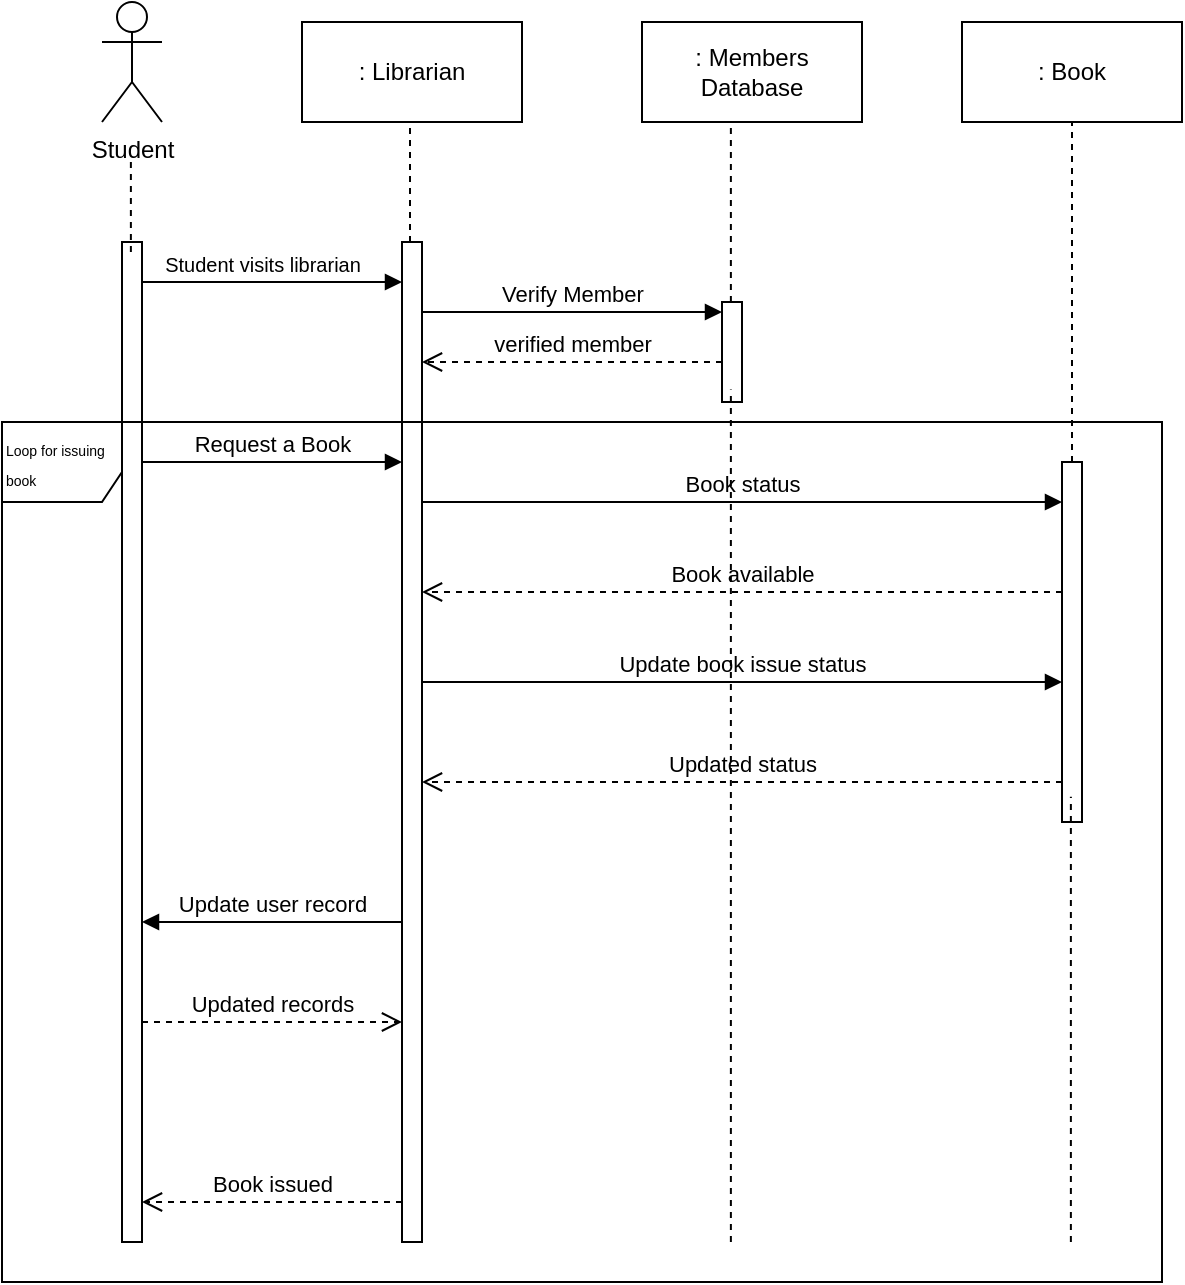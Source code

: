 <mxfile version="21.7.5" type="device">
  <diagram name="Page-1" id="R8_iGhzYOVFiSLCLDuhY">
    <mxGraphModel dx="875" dy="493" grid="1" gridSize="10" guides="1" tooltips="1" connect="1" arrows="1" fold="1" page="1" pageScale="1" pageWidth="827" pageHeight="1169" math="0" shadow="0">
      <root>
        <mxCell id="0" />
        <mxCell id="1" parent="0" />
        <mxCell id="A-GU6d92AwuaWkTOn94T-126" value="Student" style="shape=umlActor;verticalLabelPosition=bottom;verticalAlign=top;html=1;" parent="1" vertex="1">
          <mxGeometry x="60" y="160" width="30" height="60" as="geometry" />
        </mxCell>
        <mxCell id="A-GU6d92AwuaWkTOn94T-128" value="" style="html=1;points=[[0,0,0,0,5],[0,1,0,0,-5],[1,0,0,0,5],[1,1,0,0,-5]];perimeter=orthogonalPerimeter;outlineConnect=0;targetShapes=umlLifeline;portConstraint=eastwest;newEdgeStyle={&quot;curved&quot;:0,&quot;rounded&quot;:0};" parent="1" vertex="1">
          <mxGeometry x="70" y="280" width="10" height="500" as="geometry" />
        </mxCell>
        <mxCell id="A-GU6d92AwuaWkTOn94T-129" value=": Librarian" style="html=1;whiteSpace=wrap;" parent="1" vertex="1">
          <mxGeometry x="160" y="170" width="110" height="50" as="geometry" />
        </mxCell>
        <mxCell id="A-GU6d92AwuaWkTOn94T-130" value=": Members Database" style="html=1;whiteSpace=wrap;" parent="1" vertex="1">
          <mxGeometry x="330" y="170" width="110" height="50" as="geometry" />
        </mxCell>
        <mxCell id="A-GU6d92AwuaWkTOn94T-131" value=": Book" style="html=1;whiteSpace=wrap;" parent="1" vertex="1">
          <mxGeometry x="490" y="170" width="110" height="50" as="geometry" />
        </mxCell>
        <mxCell id="A-GU6d92AwuaWkTOn94T-132" value="" style="html=1;points=[[0,0,0,0,5],[0,1,0,0,-5],[1,0,0,0,5],[1,1,0,0,-5]];perimeter=orthogonalPerimeter;outlineConnect=0;targetShapes=umlLifeline;portConstraint=eastwest;newEdgeStyle={&quot;curved&quot;:0,&quot;rounded&quot;:0};" parent="1" vertex="1">
          <mxGeometry x="210" y="280" width="10" height="500" as="geometry" />
        </mxCell>
        <mxCell id="A-GU6d92AwuaWkTOn94T-133" value="Request a Book" style="html=1;verticalAlign=bottom;endArrow=block;curved=0;rounded=0;entryX=0;entryY=0;entryDx=0;entryDy=5;" parent="1" edge="1">
          <mxGeometry relative="1" as="geometry">
            <mxPoint x="80" y="390" as="sourcePoint" />
            <mxPoint x="210" y="390" as="targetPoint" />
          </mxGeometry>
        </mxCell>
        <mxCell id="A-GU6d92AwuaWkTOn94T-136" value="" style="html=1;points=[[0,0,0,0,5],[0,1,0,0,-5],[1,0,0,0,5],[1,1,0,0,-5]];perimeter=orthogonalPerimeter;outlineConnect=0;targetShapes=umlLifeline;portConstraint=eastwest;newEdgeStyle={&quot;curved&quot;:0,&quot;rounded&quot;:0};" parent="1" vertex="1">
          <mxGeometry x="370" y="310" width="10" height="50" as="geometry" />
        </mxCell>
        <mxCell id="A-GU6d92AwuaWkTOn94T-137" value="Verify Member" style="html=1;verticalAlign=bottom;endArrow=block;curved=0;rounded=0;entryX=0;entryY=0;entryDx=0;entryDy=5;" parent="1" target="A-GU6d92AwuaWkTOn94T-136" edge="1">
          <mxGeometry relative="1" as="geometry">
            <mxPoint x="220" y="315" as="sourcePoint" />
          </mxGeometry>
        </mxCell>
        <mxCell id="A-GU6d92AwuaWkTOn94T-139" value="verified member" style="html=1;verticalAlign=bottom;endArrow=open;dashed=1;endSize=8;curved=0;rounded=0;exitX=0;exitY=1;exitDx=0;exitDy=-5;" parent="1" edge="1">
          <mxGeometry relative="1" as="geometry">
            <mxPoint x="220" y="340" as="targetPoint" />
            <mxPoint x="370" y="340" as="sourcePoint" />
          </mxGeometry>
        </mxCell>
        <mxCell id="A-GU6d92AwuaWkTOn94T-140" value="" style="html=1;points=[[0,0,0,0,5],[0,1,0,0,-5],[1,0,0,0,5],[1,1,0,0,-5]];perimeter=orthogonalPerimeter;outlineConnect=0;targetShapes=umlLifeline;portConstraint=eastwest;newEdgeStyle={&quot;curved&quot;:0,&quot;rounded&quot;:0};" parent="1" vertex="1">
          <mxGeometry x="540" y="390" width="10" height="180" as="geometry" />
        </mxCell>
        <mxCell id="A-GU6d92AwuaWkTOn94T-141" value="Book status" style="html=1;verticalAlign=bottom;endArrow=block;curved=0;rounded=0;entryX=0;entryY=0;entryDx=0;entryDy=5;" parent="1" edge="1">
          <mxGeometry relative="1" as="geometry">
            <mxPoint x="220" y="410" as="sourcePoint" />
            <mxPoint x="540" y="410.0" as="targetPoint" />
            <Array as="points">
              <mxPoint x="280" y="410" />
            </Array>
          </mxGeometry>
        </mxCell>
        <mxCell id="A-GU6d92AwuaWkTOn94T-142" value="Book available" style="html=1;verticalAlign=bottom;endArrow=open;dashed=1;endSize=8;curved=0;rounded=0;" parent="1" source="A-GU6d92AwuaWkTOn94T-140" edge="1">
          <mxGeometry relative="1" as="geometry">
            <mxPoint x="220" y="455" as="targetPoint" />
          </mxGeometry>
        </mxCell>
        <mxCell id="A-GU6d92AwuaWkTOn94T-143" value="Update book issue status" style="html=1;verticalAlign=bottom;endArrow=block;curved=0;rounded=0;entryX=0;entryY=0;entryDx=0;entryDy=5;" parent="1" edge="1">
          <mxGeometry relative="1" as="geometry">
            <mxPoint x="220" y="500" as="sourcePoint" />
            <mxPoint x="540" y="500" as="targetPoint" />
          </mxGeometry>
        </mxCell>
        <mxCell id="A-GU6d92AwuaWkTOn94T-144" value="Updated status" style="html=1;verticalAlign=bottom;endArrow=open;dashed=1;endSize=8;curved=0;rounded=0;" parent="1" edge="1">
          <mxGeometry relative="1" as="geometry">
            <mxPoint x="220" y="550" as="targetPoint" />
            <mxPoint x="540" y="550" as="sourcePoint" />
          </mxGeometry>
        </mxCell>
        <mxCell id="A-GU6d92AwuaWkTOn94T-146" value="Update user record" style="html=1;verticalAlign=bottom;endArrow=block;curved=0;rounded=0;" parent="1" edge="1">
          <mxGeometry x="0.002" relative="1" as="geometry">
            <mxPoint x="210" y="620" as="sourcePoint" />
            <mxPoint x="80" y="620" as="targetPoint" />
            <mxPoint as="offset" />
          </mxGeometry>
        </mxCell>
        <mxCell id="A-GU6d92AwuaWkTOn94T-147" value="Updated records" style="html=1;verticalAlign=bottom;endArrow=open;dashed=1;endSize=8;curved=0;rounded=0;" parent="1" edge="1">
          <mxGeometry relative="1" as="geometry">
            <mxPoint x="210" y="670" as="targetPoint" />
            <mxPoint x="80" y="670" as="sourcePoint" />
          </mxGeometry>
        </mxCell>
        <mxCell id="A-GU6d92AwuaWkTOn94T-148" value="Book issued" style="html=1;verticalAlign=bottom;endArrow=open;dashed=1;endSize=8;curved=0;rounded=0;" parent="1" source="A-GU6d92AwuaWkTOn94T-132" edge="1">
          <mxGeometry relative="1" as="geometry">
            <mxPoint x="160" y="760" as="sourcePoint" />
            <mxPoint x="80" y="760" as="targetPoint" />
          </mxGeometry>
        </mxCell>
        <mxCell id="A-GU6d92AwuaWkTOn94T-149" value="&lt;font style=&quot;font-size: 10px;&quot;&gt;Student visits librarian&lt;/font&gt;" style="html=1;verticalAlign=bottom;endArrow=block;curved=0;rounded=0;" parent="1" target="A-GU6d92AwuaWkTOn94T-132" edge="1">
          <mxGeometry x="-0.077" width="80" relative="1" as="geometry">
            <mxPoint x="80" y="300" as="sourcePoint" />
            <mxPoint x="160" y="300" as="targetPoint" />
            <mxPoint as="offset" />
          </mxGeometry>
        </mxCell>
        <mxCell id="A-GU6d92AwuaWkTOn94T-151" value="" style="endArrow=none;dashed=1;html=1;rounded=0;exitX=1;exitY=0;exitDx=0;exitDy=5;exitPerimeter=0;" parent="1" edge="1">
          <mxGeometry width="50" height="50" relative="1" as="geometry">
            <mxPoint x="74.44" y="285.0" as="sourcePoint" />
            <mxPoint x="74.44" y="240" as="targetPoint" />
          </mxGeometry>
        </mxCell>
        <mxCell id="A-GU6d92AwuaWkTOn94T-152" value="" style="endArrow=none;dashed=1;html=1;rounded=0;" parent="1" edge="1">
          <mxGeometry width="50" height="50" relative="1" as="geometry">
            <mxPoint x="214" y="280" as="sourcePoint" />
            <mxPoint x="214" y="220" as="targetPoint" />
          </mxGeometry>
        </mxCell>
        <mxCell id="A-GU6d92AwuaWkTOn94T-153" value="" style="endArrow=none;dashed=1;html=1;rounded=0;" parent="1" source="A-GU6d92AwuaWkTOn94T-136" edge="1">
          <mxGeometry width="50" height="50" relative="1" as="geometry">
            <mxPoint x="374.44" y="300" as="sourcePoint" />
            <mxPoint x="374.44" y="220" as="targetPoint" />
          </mxGeometry>
        </mxCell>
        <mxCell id="A-GU6d92AwuaWkTOn94T-154" value="" style="endArrow=none;dashed=1;html=1;rounded=0;entryX=1;entryY=1;entryDx=0;entryDy=-5;entryPerimeter=0;" parent="1" edge="1">
          <mxGeometry width="50" height="50" relative="1" as="geometry">
            <mxPoint x="374.44" y="779.998" as="sourcePoint" />
            <mxPoint x="374.44" y="353.7" as="targetPoint" />
          </mxGeometry>
        </mxCell>
        <mxCell id="A-GU6d92AwuaWkTOn94T-155" value="" style="endArrow=none;dashed=1;html=1;rounded=0;entryX=0.5;entryY=1;entryDx=0;entryDy=0;" parent="1" source="A-GU6d92AwuaWkTOn94T-140" target="A-GU6d92AwuaWkTOn94T-131" edge="1">
          <mxGeometry width="50" height="50" relative="1" as="geometry">
            <mxPoint x="280" y="420" as="sourcePoint" />
            <mxPoint x="330" y="370" as="targetPoint" />
          </mxGeometry>
        </mxCell>
        <mxCell id="A-GU6d92AwuaWkTOn94T-156" value="" style="endArrow=none;dashed=1;html=1;rounded=0;" parent="1" edge="1">
          <mxGeometry width="50" height="50" relative="1" as="geometry">
            <mxPoint x="544.44" y="779.995" as="sourcePoint" />
            <mxPoint x="544.44" y="557.4" as="targetPoint" />
          </mxGeometry>
        </mxCell>
        <mxCell id="A-GU6d92AwuaWkTOn94T-157" value="&lt;font style=&quot;font-size: 7px;&quot;&gt;Loop for issuing book&lt;/font&gt;" style="shape=umlFrame;whiteSpace=wrap;html=1;pointerEvents=0;align=left;width=60;height=40;" parent="1" vertex="1">
          <mxGeometry x="10" y="370" width="580" height="430" as="geometry" />
        </mxCell>
      </root>
    </mxGraphModel>
  </diagram>
</mxfile>
